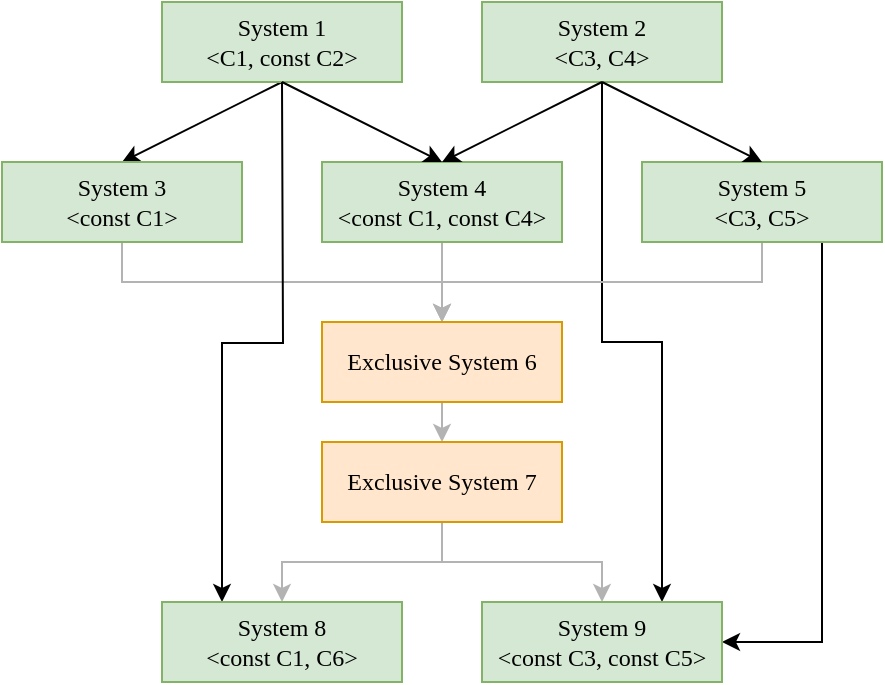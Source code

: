 <mxfile version="24.4.8" type="device">
  <diagram name="Page-1" id="kbd4Sc8o2FrCuGTfK6u0">
    <mxGraphModel dx="1055" dy="453" grid="1" gridSize="10" guides="1" tooltips="1" connect="1" arrows="1" fold="1" page="1" pageScale="1" pageWidth="1100" pageHeight="850" math="0" shadow="0">
      <root>
        <mxCell id="0" />
        <mxCell id="1" parent="0" />
        <mxCell id="wZ-K9RWn8EdNKndji9Rx-6" style="rounded=0;orthogonalLoop=1;jettySize=auto;html=1;exitX=0.5;exitY=1;exitDx=0;exitDy=0;entryX=0.5;entryY=0;entryDx=0;entryDy=0;" edge="1" parent="1" source="wZ-K9RWn8EdNKndji9Rx-1" target="wZ-K9RWn8EdNKndji9Rx-3">
          <mxGeometry relative="1" as="geometry" />
        </mxCell>
        <mxCell id="wZ-K9RWn8EdNKndji9Rx-1" value="&lt;font face=&quot;Verdana&quot;&gt;System 1&lt;/font&gt;&lt;div&gt;&lt;font face=&quot;DuhqrGrpdbEDHYVc-Cgr&quot;&gt;&amp;lt;C1, const C2&amp;gt;&lt;/font&gt;&lt;/div&gt;" style="rounded=0;whiteSpace=wrap;html=1;fillColor=#d5e8d4;strokeColor=#82b366;" vertex="1" parent="1">
          <mxGeometry x="120" y="40" width="120" height="40" as="geometry" />
        </mxCell>
        <mxCell id="wZ-K9RWn8EdNKndji9Rx-20" style="edgeStyle=orthogonalEdgeStyle;rounded=0;orthogonalLoop=1;jettySize=auto;html=1;exitX=0.5;exitY=1;exitDx=0;exitDy=0;entryX=0.75;entryY=0;entryDx=0;entryDy=0;" edge="1" parent="1" source="wZ-K9RWn8EdNKndji9Rx-2" target="wZ-K9RWn8EdNKndji9Rx-17">
          <mxGeometry relative="1" as="geometry" />
        </mxCell>
        <mxCell id="wZ-K9RWn8EdNKndji9Rx-2" value="&lt;font face=&quot;Verdana&quot;&gt;System 2&lt;/font&gt;&lt;div&gt;&lt;font face=&quot;DuhqrGrpdbEDHYVc-Cgr&quot;&gt;&amp;lt;C3, C4&amp;gt;&lt;/font&gt;&lt;/div&gt;" style="rounded=0;whiteSpace=wrap;html=1;fillColor=#d5e8d4;strokeColor=#82b366;" vertex="1" parent="1">
          <mxGeometry x="280" y="40" width="120" height="40" as="geometry" />
        </mxCell>
        <mxCell id="wZ-K9RWn8EdNKndji9Rx-14" style="rounded=0;orthogonalLoop=1;jettySize=auto;html=1;exitX=0.5;exitY=1;exitDx=0;exitDy=0;entryX=0.5;entryY=0;entryDx=0;entryDy=0;edgeStyle=orthogonalEdgeStyle;strokeColor=#B3B3B3;" edge="1" parent="1" source="wZ-K9RWn8EdNKndji9Rx-3" target="wZ-K9RWn8EdNKndji9Rx-10">
          <mxGeometry relative="1" as="geometry" />
        </mxCell>
        <mxCell id="wZ-K9RWn8EdNKndji9Rx-22" style="edgeStyle=orthogonalEdgeStyle;rounded=0;orthogonalLoop=1;jettySize=auto;html=1;entryX=0.25;entryY=0;entryDx=0;entryDy=0;" edge="1" parent="1" target="wZ-K9RWn8EdNKndji9Rx-16">
          <mxGeometry relative="1" as="geometry">
            <mxPoint x="180" y="80" as="sourcePoint" />
          </mxGeometry>
        </mxCell>
        <mxCell id="wZ-K9RWn8EdNKndji9Rx-3" value="&lt;font face=&quot;Verdana&quot;&gt;System 3&lt;/font&gt;&lt;div&gt;&lt;font face=&quot;DuhqrGrpdbEDHYVc-Cgr&quot;&gt;&amp;lt;const C1&amp;gt;&lt;/font&gt;&lt;/div&gt;" style="rounded=0;whiteSpace=wrap;html=1;fillColor=#d5e8d4;strokeColor=#82b366;" vertex="1" parent="1">
          <mxGeometry x="40" y="120" width="120" height="40" as="geometry" />
        </mxCell>
        <mxCell id="wZ-K9RWn8EdNKndji9Rx-12" style="edgeStyle=orthogonalEdgeStyle;rounded=0;orthogonalLoop=1;jettySize=auto;html=1;exitX=0.5;exitY=1;exitDx=0;exitDy=0;entryX=0.5;entryY=0;entryDx=0;entryDy=0;strokeColor=#B3B3B3;" edge="1" parent="1" source="wZ-K9RWn8EdNKndji9Rx-4" target="wZ-K9RWn8EdNKndji9Rx-10">
          <mxGeometry relative="1" as="geometry" />
        </mxCell>
        <mxCell id="wZ-K9RWn8EdNKndji9Rx-4" value="&lt;font face=&quot;Verdana&quot;&gt;System 4&lt;/font&gt;&lt;div&gt;&lt;font face=&quot;DuhqrGrpdbEDHYVc-Cgr&quot;&gt;&amp;lt;const C1, const C4&amp;gt;&lt;/font&gt;&lt;/div&gt;" style="rounded=0;whiteSpace=wrap;html=1;fillColor=#d5e8d4;strokeColor=#82b366;" vertex="1" parent="1">
          <mxGeometry x="200" y="120" width="120" height="40" as="geometry" />
        </mxCell>
        <mxCell id="wZ-K9RWn8EdNKndji9Rx-15" style="edgeStyle=orthogonalEdgeStyle;rounded=0;orthogonalLoop=1;jettySize=auto;html=1;exitX=0.5;exitY=1;exitDx=0;exitDy=0;entryX=0.5;entryY=0;entryDx=0;entryDy=0;strokeColor=#B3B3B3;" edge="1" parent="1" source="wZ-K9RWn8EdNKndji9Rx-5" target="wZ-K9RWn8EdNKndji9Rx-10">
          <mxGeometry relative="1" as="geometry" />
        </mxCell>
        <mxCell id="wZ-K9RWn8EdNKndji9Rx-23" style="edgeStyle=orthogonalEdgeStyle;rounded=0;orthogonalLoop=1;jettySize=auto;html=1;exitX=0.75;exitY=1;exitDx=0;exitDy=0;entryX=1;entryY=0.5;entryDx=0;entryDy=0;" edge="1" parent="1" source="wZ-K9RWn8EdNKndji9Rx-5" target="wZ-K9RWn8EdNKndji9Rx-17">
          <mxGeometry relative="1" as="geometry" />
        </mxCell>
        <mxCell id="wZ-K9RWn8EdNKndji9Rx-5" value="&lt;font face=&quot;Verdana&quot;&gt;System 5&lt;/font&gt;&lt;div&gt;&lt;font face=&quot;DuhqrGrpdbEDHYVc-Cgr&quot;&gt;&amp;lt;C3, C5&amp;gt;&lt;/font&gt;&lt;/div&gt;" style="rounded=0;whiteSpace=wrap;html=1;fillColor=#d5e8d4;strokeColor=#82b366;" vertex="1" parent="1">
          <mxGeometry x="360" y="120" width="120" height="40" as="geometry" />
        </mxCell>
        <mxCell id="wZ-K9RWn8EdNKndji9Rx-7" style="rounded=0;orthogonalLoop=1;jettySize=auto;html=1;exitX=0.5;exitY=1;exitDx=0;exitDy=0;entryX=0.5;entryY=0;entryDx=0;entryDy=0;" edge="1" parent="1" source="wZ-K9RWn8EdNKndji9Rx-1" target="wZ-K9RWn8EdNKndji9Rx-4">
          <mxGeometry relative="1" as="geometry">
            <mxPoint x="190" y="90" as="sourcePoint" />
            <mxPoint x="110" y="130" as="targetPoint" />
          </mxGeometry>
        </mxCell>
        <mxCell id="wZ-K9RWn8EdNKndji9Rx-8" style="rounded=0;orthogonalLoop=1;jettySize=auto;html=1;exitX=0.5;exitY=1;exitDx=0;exitDy=0;entryX=0.5;entryY=0;entryDx=0;entryDy=0;" edge="1" parent="1" source="wZ-K9RWn8EdNKndji9Rx-2" target="wZ-K9RWn8EdNKndji9Rx-4">
          <mxGeometry relative="1" as="geometry">
            <mxPoint x="190" y="90" as="sourcePoint" />
            <mxPoint x="270" y="130" as="targetPoint" />
          </mxGeometry>
        </mxCell>
        <mxCell id="wZ-K9RWn8EdNKndji9Rx-9" style="rounded=0;orthogonalLoop=1;jettySize=auto;html=1;exitX=0.5;exitY=1;exitDx=0;exitDy=0;entryX=0.5;entryY=0;entryDx=0;entryDy=0;" edge="1" parent="1" source="wZ-K9RWn8EdNKndji9Rx-2" target="wZ-K9RWn8EdNKndji9Rx-5">
          <mxGeometry relative="1" as="geometry">
            <mxPoint x="350" y="90" as="sourcePoint" />
            <mxPoint x="270" y="130" as="targetPoint" />
          </mxGeometry>
        </mxCell>
        <mxCell id="wZ-K9RWn8EdNKndji9Rx-13" style="edgeStyle=orthogonalEdgeStyle;rounded=0;orthogonalLoop=1;jettySize=auto;html=1;exitX=0.5;exitY=1;exitDx=0;exitDy=0;entryX=0.5;entryY=0;entryDx=0;entryDy=0;strokeColor=#B3B3B3;" edge="1" parent="1" source="wZ-K9RWn8EdNKndji9Rx-10" target="wZ-K9RWn8EdNKndji9Rx-11">
          <mxGeometry relative="1" as="geometry" />
        </mxCell>
        <mxCell id="wZ-K9RWn8EdNKndji9Rx-10" value="&lt;font face=&quot;Verdana&quot;&gt;Exclusive System 6&lt;/font&gt;" style="rounded=0;whiteSpace=wrap;html=1;fillColor=#ffe6cc;strokeColor=#d79b00;" vertex="1" parent="1">
          <mxGeometry x="200" y="200" width="120" height="40" as="geometry" />
        </mxCell>
        <mxCell id="wZ-K9RWn8EdNKndji9Rx-18" style="edgeStyle=orthogonalEdgeStyle;rounded=0;orthogonalLoop=1;jettySize=auto;html=1;exitX=0.5;exitY=1;exitDx=0;exitDy=0;entryX=0.5;entryY=0;entryDx=0;entryDy=0;strokeColor=#B3B3B3;" edge="1" parent="1" source="wZ-K9RWn8EdNKndji9Rx-11" target="wZ-K9RWn8EdNKndji9Rx-16">
          <mxGeometry relative="1" as="geometry" />
        </mxCell>
        <mxCell id="wZ-K9RWn8EdNKndji9Rx-19" style="edgeStyle=orthogonalEdgeStyle;rounded=0;orthogonalLoop=1;jettySize=auto;html=1;exitX=0.5;exitY=1;exitDx=0;exitDy=0;entryX=0.5;entryY=0;entryDx=0;entryDy=0;strokeColor=#B3B3B3;" edge="1" parent="1" source="wZ-K9RWn8EdNKndji9Rx-11" target="wZ-K9RWn8EdNKndji9Rx-17">
          <mxGeometry relative="1" as="geometry" />
        </mxCell>
        <mxCell id="wZ-K9RWn8EdNKndji9Rx-11" value="&lt;font face=&quot;Verdana&quot;&gt;Exclusive System 7&lt;/font&gt;" style="rounded=0;whiteSpace=wrap;html=1;fillColor=#ffe6cc;strokeColor=#d79b00;" vertex="1" parent="1">
          <mxGeometry x="200" y="260" width="120" height="40" as="geometry" />
        </mxCell>
        <mxCell id="wZ-K9RWn8EdNKndji9Rx-16" value="&lt;font face=&quot;Verdana&quot;&gt;System 8&lt;/font&gt;&lt;div&gt;&lt;font face=&quot;DuhqrGrpdbEDHYVc-Cgr&quot;&gt;&amp;lt;const C1, C6&amp;gt;&lt;/font&gt;&lt;/div&gt;" style="rounded=0;whiteSpace=wrap;html=1;fillColor=#d5e8d4;strokeColor=#82b366;" vertex="1" parent="1">
          <mxGeometry x="120" y="340" width="120" height="40" as="geometry" />
        </mxCell>
        <mxCell id="wZ-K9RWn8EdNKndji9Rx-17" value="&lt;font face=&quot;Verdana&quot;&gt;System 9&lt;/font&gt;&lt;div&gt;&lt;font face=&quot;DuhqrGrpdbEDHYVc-Cgr&quot;&gt;&amp;lt;const C3, const C5&amp;gt;&lt;/font&gt;&lt;/div&gt;" style="rounded=0;whiteSpace=wrap;html=1;fillColor=#d5e8d4;strokeColor=#82b366;" vertex="1" parent="1">
          <mxGeometry x="280" y="340" width="120" height="40" as="geometry" />
        </mxCell>
      </root>
    </mxGraphModel>
  </diagram>
</mxfile>

